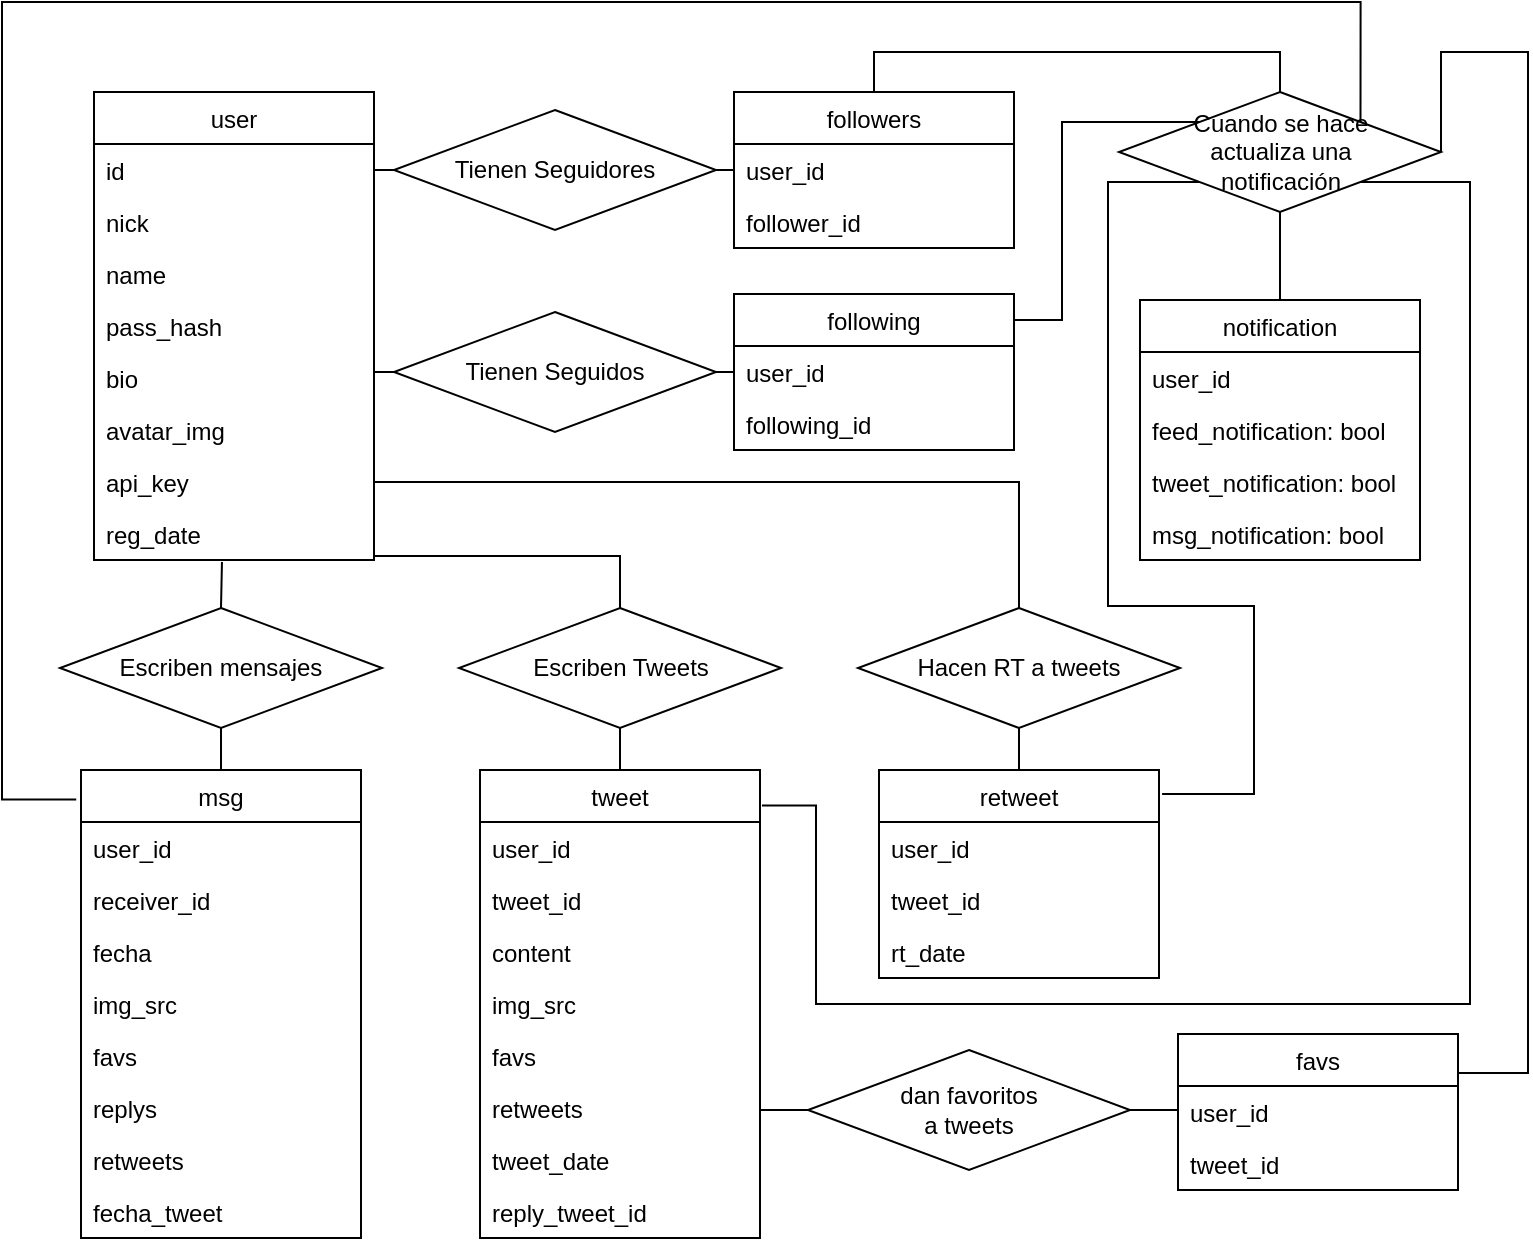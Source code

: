 <mxfile version="14.4.7" type="device"><diagram id="C5RBs43oDa-KdzZeNtuy" name="Page-1"><mxGraphModel dx="1231" dy="746" grid="0" gridSize="10" guides="1" tooltips="1" connect="1" arrows="1" fold="1" page="1" pageScale="1" pageWidth="827" pageHeight="1169" math="0" shadow="0"><root><mxCell id="WIyWlLk6GJQsqaUBKTNV-0"/><mxCell id="WIyWlLk6GJQsqaUBKTNV-1" parent="WIyWlLk6GJQsqaUBKTNV-0"/><mxCell id="veRBiUhJop36qcuO7Tc8-0" value="user" style="swimlane;fontStyle=0;childLayout=stackLayout;horizontal=1;startSize=26;fillColor=none;horizontalStack=0;resizeParent=1;resizeParentMax=0;resizeLast=0;collapsible=1;marginBottom=0;" vertex="1" parent="WIyWlLk6GJQsqaUBKTNV-1"><mxGeometry x="75" y="83" width="140" height="234" as="geometry"/></mxCell><mxCell id="veRBiUhJop36qcuO7Tc8-5" value="id&#10;" style="text;strokeColor=none;fillColor=none;align=left;verticalAlign=top;spacingLeft=4;spacingRight=4;overflow=hidden;rotatable=0;points=[[0,0.5],[1,0.5]];portConstraint=eastwest;" vertex="1" parent="veRBiUhJop36qcuO7Tc8-0"><mxGeometry y="26" width="140" height="26" as="geometry"/></mxCell><mxCell id="veRBiUhJop36qcuO7Tc8-1" value="nick" style="text;strokeColor=none;fillColor=none;align=left;verticalAlign=top;spacingLeft=4;spacingRight=4;overflow=hidden;rotatable=0;points=[[0,0.5],[1,0.5]];portConstraint=eastwest;" vertex="1" parent="veRBiUhJop36qcuO7Tc8-0"><mxGeometry y="52" width="140" height="26" as="geometry"/></mxCell><mxCell id="veRBiUhJop36qcuO7Tc8-2" value="name" style="text;strokeColor=none;fillColor=none;align=left;verticalAlign=top;spacingLeft=4;spacingRight=4;overflow=hidden;rotatable=0;points=[[0,0.5],[1,0.5]];portConstraint=eastwest;" vertex="1" parent="veRBiUhJop36qcuO7Tc8-0"><mxGeometry y="78" width="140" height="26" as="geometry"/></mxCell><mxCell id="veRBiUhJop36qcuO7Tc8-3" value="pass_hash" style="text;strokeColor=none;fillColor=none;align=left;verticalAlign=top;spacingLeft=4;spacingRight=4;overflow=hidden;rotatable=0;points=[[0,0.5],[1,0.5]];portConstraint=eastwest;" vertex="1" parent="veRBiUhJop36qcuO7Tc8-0"><mxGeometry y="104" width="140" height="26" as="geometry"/></mxCell><mxCell id="veRBiUhJop36qcuO7Tc8-78" value="bio" style="text;strokeColor=none;fillColor=none;align=left;verticalAlign=top;spacingLeft=4;spacingRight=4;overflow=hidden;rotatable=0;points=[[0,0.5],[1,0.5]];portConstraint=eastwest;" vertex="1" parent="veRBiUhJop36qcuO7Tc8-0"><mxGeometry y="130" width="140" height="26" as="geometry"/></mxCell><mxCell id="veRBiUhJop36qcuO7Tc8-13" value="avatar_img&#10;" style="text;strokeColor=none;fillColor=none;align=left;verticalAlign=top;spacingLeft=4;spacingRight=4;overflow=hidden;rotatable=0;points=[[0,0.5],[1,0.5]];portConstraint=eastwest;" vertex="1" parent="veRBiUhJop36qcuO7Tc8-0"><mxGeometry y="156" width="140" height="26" as="geometry"/></mxCell><mxCell id="veRBiUhJop36qcuO7Tc8-4" value="api_key&#10;" style="text;strokeColor=none;fillColor=none;align=left;verticalAlign=top;spacingLeft=4;spacingRight=4;overflow=hidden;rotatable=0;points=[[0,0.5],[1,0.5]];portConstraint=eastwest;" vertex="1" parent="veRBiUhJop36qcuO7Tc8-0"><mxGeometry y="182" width="140" height="26" as="geometry"/></mxCell><mxCell id="veRBiUhJop36qcuO7Tc8-12" value="reg_date&#10;" style="text;strokeColor=none;fillColor=none;align=left;verticalAlign=top;spacingLeft=4;spacingRight=4;overflow=hidden;rotatable=0;points=[[0,0.5],[1,0.5]];portConstraint=eastwest;" vertex="1" parent="veRBiUhJop36qcuO7Tc8-0"><mxGeometry y="208" width="140" height="26" as="geometry"/></mxCell><mxCell id="veRBiUhJop36qcuO7Tc8-14" value="followers" style="swimlane;fontStyle=0;childLayout=stackLayout;horizontal=1;startSize=26;fillColor=none;horizontalStack=0;resizeParent=1;resizeParentMax=0;resizeLast=0;collapsible=1;marginBottom=0;" vertex="1" parent="WIyWlLk6GJQsqaUBKTNV-1"><mxGeometry x="395" y="83" width="140" height="78" as="geometry"/></mxCell><mxCell id="veRBiUhJop36qcuO7Tc8-15" value="user_id" style="text;strokeColor=none;fillColor=none;align=left;verticalAlign=top;spacingLeft=4;spacingRight=4;overflow=hidden;rotatable=0;points=[[0,0.5],[1,0.5]];portConstraint=eastwest;" vertex="1" parent="veRBiUhJop36qcuO7Tc8-14"><mxGeometry y="26" width="140" height="26" as="geometry"/></mxCell><mxCell id="veRBiUhJop36qcuO7Tc8-16" value="follower_id" style="text;strokeColor=none;fillColor=none;align=left;verticalAlign=top;spacingLeft=4;spacingRight=4;overflow=hidden;rotatable=0;points=[[0,0.5],[1,0.5]];portConstraint=eastwest;" vertex="1" parent="veRBiUhJop36qcuO7Tc8-14"><mxGeometry y="52" width="140" height="26" as="geometry"/></mxCell><mxCell id="veRBiUhJop36qcuO7Tc8-22" value="following" style="swimlane;fontStyle=0;childLayout=stackLayout;horizontal=1;startSize=26;fillColor=none;horizontalStack=0;resizeParent=1;resizeParentMax=0;resizeLast=0;collapsible=1;marginBottom=0;" vertex="1" parent="WIyWlLk6GJQsqaUBKTNV-1"><mxGeometry x="395" y="184" width="140" height="78" as="geometry"/></mxCell><mxCell id="veRBiUhJop36qcuO7Tc8-23" value="user_id" style="text;strokeColor=none;fillColor=none;align=left;verticalAlign=top;spacingLeft=4;spacingRight=4;overflow=hidden;rotatable=0;points=[[0,0.5],[1,0.5]];portConstraint=eastwest;" vertex="1" parent="veRBiUhJop36qcuO7Tc8-22"><mxGeometry y="26" width="140" height="26" as="geometry"/></mxCell><mxCell id="veRBiUhJop36qcuO7Tc8-24" value="following_id" style="text;strokeColor=none;fillColor=none;align=left;verticalAlign=top;spacingLeft=4;spacingRight=4;overflow=hidden;rotatable=0;points=[[0,0.5],[1,0.5]];portConstraint=eastwest;" vertex="1" parent="veRBiUhJop36qcuO7Tc8-22"><mxGeometry y="52" width="140" height="26" as="geometry"/></mxCell><mxCell id="veRBiUhJop36qcuO7Tc8-25" value="tweet" style="swimlane;fontStyle=0;childLayout=stackLayout;horizontal=1;startSize=26;fillColor=none;horizontalStack=0;resizeParent=1;resizeParentMax=0;resizeLast=0;collapsible=1;marginBottom=0;" vertex="1" parent="WIyWlLk6GJQsqaUBKTNV-1"><mxGeometry x="268" y="422" width="140" height="234" as="geometry"/></mxCell><mxCell id="veRBiUhJop36qcuO7Tc8-26" value="user_id" style="text;strokeColor=none;fillColor=none;align=left;verticalAlign=top;spacingLeft=4;spacingRight=4;overflow=hidden;rotatable=0;points=[[0,0.5],[1,0.5]];portConstraint=eastwest;" vertex="1" parent="veRBiUhJop36qcuO7Tc8-25"><mxGeometry y="26" width="140" height="26" as="geometry"/></mxCell><mxCell id="veRBiUhJop36qcuO7Tc8-27" value="tweet_id" style="text;strokeColor=none;fillColor=none;align=left;verticalAlign=top;spacingLeft=4;spacingRight=4;overflow=hidden;rotatable=0;points=[[0,0.5],[1,0.5]];portConstraint=eastwest;" vertex="1" parent="veRBiUhJop36qcuO7Tc8-25"><mxGeometry y="52" width="140" height="26" as="geometry"/></mxCell><mxCell id="veRBiUhJop36qcuO7Tc8-28" value="content" style="text;strokeColor=none;fillColor=none;align=left;verticalAlign=top;spacingLeft=4;spacingRight=4;overflow=hidden;rotatable=0;points=[[0,0.5],[1,0.5]];portConstraint=eastwest;" vertex="1" parent="veRBiUhJop36qcuO7Tc8-25"><mxGeometry y="78" width="140" height="26" as="geometry"/></mxCell><mxCell id="veRBiUhJop36qcuO7Tc8-29" value="img_src" style="text;strokeColor=none;fillColor=none;align=left;verticalAlign=top;spacingLeft=4;spacingRight=4;overflow=hidden;rotatable=0;points=[[0,0.5],[1,0.5]];portConstraint=eastwest;" vertex="1" parent="veRBiUhJop36qcuO7Tc8-25"><mxGeometry y="104" width="140" height="26" as="geometry"/></mxCell><mxCell id="veRBiUhJop36qcuO7Tc8-30" value="favs" style="text;strokeColor=none;fillColor=none;align=left;verticalAlign=top;spacingLeft=4;spacingRight=4;overflow=hidden;rotatable=0;points=[[0,0.5],[1,0.5]];portConstraint=eastwest;" vertex="1" parent="veRBiUhJop36qcuO7Tc8-25"><mxGeometry y="130" width="140" height="26" as="geometry"/></mxCell><mxCell id="veRBiUhJop36qcuO7Tc8-32" value="retweets" style="text;strokeColor=none;fillColor=none;align=left;verticalAlign=top;spacingLeft=4;spacingRight=4;overflow=hidden;rotatable=0;points=[[0,0.5],[1,0.5]];portConstraint=eastwest;" vertex="1" parent="veRBiUhJop36qcuO7Tc8-25"><mxGeometry y="156" width="140" height="26" as="geometry"/></mxCell><mxCell id="veRBiUhJop36qcuO7Tc8-49" value="tweet_date" style="text;strokeColor=none;fillColor=none;align=left;verticalAlign=top;spacingLeft=4;spacingRight=4;overflow=hidden;rotatable=0;points=[[0,0.5],[1,0.5]];portConstraint=eastwest;" vertex="1" parent="veRBiUhJop36qcuO7Tc8-25"><mxGeometry y="182" width="140" height="26" as="geometry"/></mxCell><mxCell id="veRBiUhJop36qcuO7Tc8-31" value="reply_tweet_id" style="text;strokeColor=none;fillColor=none;align=left;verticalAlign=top;spacingLeft=4;spacingRight=4;overflow=hidden;rotatable=0;points=[[0,0.5],[1,0.5]];portConstraint=eastwest;" vertex="1" parent="veRBiUhJop36qcuO7Tc8-25"><mxGeometry y="208" width="140" height="26" as="geometry"/></mxCell><mxCell id="veRBiUhJop36qcuO7Tc8-41" value="retweet" style="swimlane;fontStyle=0;childLayout=stackLayout;horizontal=1;startSize=26;fillColor=none;horizontalStack=0;resizeParent=1;resizeParentMax=0;resizeLast=0;collapsible=1;marginBottom=0;" vertex="1" parent="WIyWlLk6GJQsqaUBKTNV-1"><mxGeometry x="467.5" y="422" width="140" height="104" as="geometry"/></mxCell><mxCell id="veRBiUhJop36qcuO7Tc8-42" value="user_id" style="text;strokeColor=none;fillColor=none;align=left;verticalAlign=top;spacingLeft=4;spacingRight=4;overflow=hidden;rotatable=0;points=[[0,0.5],[1,0.5]];portConstraint=eastwest;" vertex="1" parent="veRBiUhJop36qcuO7Tc8-41"><mxGeometry y="26" width="140" height="26" as="geometry"/></mxCell><mxCell id="veRBiUhJop36qcuO7Tc8-43" value="tweet_id" style="text;strokeColor=none;fillColor=none;align=left;verticalAlign=top;spacingLeft=4;spacingRight=4;overflow=hidden;rotatable=0;points=[[0,0.5],[1,0.5]];portConstraint=eastwest;" vertex="1" parent="veRBiUhJop36qcuO7Tc8-41"><mxGeometry y="52" width="140" height="26" as="geometry"/></mxCell><mxCell id="veRBiUhJop36qcuO7Tc8-44" value="rt_date" style="text;strokeColor=none;fillColor=none;align=left;verticalAlign=top;spacingLeft=4;spacingRight=4;overflow=hidden;rotatable=0;points=[[0,0.5],[1,0.5]];portConstraint=eastwest;" vertex="1" parent="veRBiUhJop36qcuO7Tc8-41"><mxGeometry y="78" width="140" height="26" as="geometry"/></mxCell><mxCell id="veRBiUhJop36qcuO7Tc8-50" value="favs" style="swimlane;fontStyle=0;childLayout=stackLayout;horizontal=1;startSize=26;fillColor=none;horizontalStack=0;resizeParent=1;resizeParentMax=0;resizeLast=0;collapsible=1;marginBottom=0;" vertex="1" parent="WIyWlLk6GJQsqaUBKTNV-1"><mxGeometry x="617" y="554" width="140" height="78" as="geometry"/></mxCell><mxCell id="veRBiUhJop36qcuO7Tc8-51" value="user_id" style="text;strokeColor=none;fillColor=none;align=left;verticalAlign=top;spacingLeft=4;spacingRight=4;overflow=hidden;rotatable=0;points=[[0,0.5],[1,0.5]];portConstraint=eastwest;" vertex="1" parent="veRBiUhJop36qcuO7Tc8-50"><mxGeometry y="26" width="140" height="26" as="geometry"/></mxCell><mxCell id="veRBiUhJop36qcuO7Tc8-52" value="tweet_id" style="text;strokeColor=none;fillColor=none;align=left;verticalAlign=top;spacingLeft=4;spacingRight=4;overflow=hidden;rotatable=0;points=[[0,0.5],[1,0.5]];portConstraint=eastwest;" vertex="1" parent="veRBiUhJop36qcuO7Tc8-50"><mxGeometry y="52" width="140" height="26" as="geometry"/></mxCell><mxCell id="veRBiUhJop36qcuO7Tc8-69" value="msg" style="swimlane;fontStyle=0;childLayout=stackLayout;horizontal=1;startSize=26;fillColor=none;horizontalStack=0;resizeParent=1;resizeParentMax=0;resizeLast=0;collapsible=1;marginBottom=0;" vertex="1" parent="WIyWlLk6GJQsqaUBKTNV-1"><mxGeometry x="68.5" y="422" width="140" height="234" as="geometry"/></mxCell><mxCell id="veRBiUhJop36qcuO7Tc8-70" value="user_id" style="text;strokeColor=none;fillColor=none;align=left;verticalAlign=top;spacingLeft=4;spacingRight=4;overflow=hidden;rotatable=0;points=[[0,0.5],[1,0.5]];portConstraint=eastwest;" vertex="1" parent="veRBiUhJop36qcuO7Tc8-69"><mxGeometry y="26" width="140" height="26" as="geometry"/></mxCell><mxCell id="veRBiUhJop36qcuO7Tc8-71" value="receiver_id" style="text;strokeColor=none;fillColor=none;align=left;verticalAlign=top;spacingLeft=4;spacingRight=4;overflow=hidden;rotatable=0;points=[[0,0.5],[1,0.5]];portConstraint=eastwest;" vertex="1" parent="veRBiUhJop36qcuO7Tc8-69"><mxGeometry y="52" width="140" height="26" as="geometry"/></mxCell><mxCell id="veRBiUhJop36qcuO7Tc8-72" value="fecha" style="text;strokeColor=none;fillColor=none;align=left;verticalAlign=top;spacingLeft=4;spacingRight=4;overflow=hidden;rotatable=0;points=[[0,0.5],[1,0.5]];portConstraint=eastwest;" vertex="1" parent="veRBiUhJop36qcuO7Tc8-69"><mxGeometry y="78" width="140" height="26" as="geometry"/></mxCell><mxCell id="veRBiUhJop36qcuO7Tc8-73" value="img_src" style="text;strokeColor=none;fillColor=none;align=left;verticalAlign=top;spacingLeft=4;spacingRight=4;overflow=hidden;rotatable=0;points=[[0,0.5],[1,0.5]];portConstraint=eastwest;" vertex="1" parent="veRBiUhJop36qcuO7Tc8-69"><mxGeometry y="104" width="140" height="26" as="geometry"/></mxCell><mxCell id="veRBiUhJop36qcuO7Tc8-74" value="favs" style="text;strokeColor=none;fillColor=none;align=left;verticalAlign=top;spacingLeft=4;spacingRight=4;overflow=hidden;rotatable=0;points=[[0,0.5],[1,0.5]];portConstraint=eastwest;" vertex="1" parent="veRBiUhJop36qcuO7Tc8-69"><mxGeometry y="130" width="140" height="26" as="geometry"/></mxCell><mxCell id="veRBiUhJop36qcuO7Tc8-75" value="replys" style="text;strokeColor=none;fillColor=none;align=left;verticalAlign=top;spacingLeft=4;spacingRight=4;overflow=hidden;rotatable=0;points=[[0,0.5],[1,0.5]];portConstraint=eastwest;" vertex="1" parent="veRBiUhJop36qcuO7Tc8-69"><mxGeometry y="156" width="140" height="26" as="geometry"/></mxCell><mxCell id="veRBiUhJop36qcuO7Tc8-76" value="retweets" style="text;strokeColor=none;fillColor=none;align=left;verticalAlign=top;spacingLeft=4;spacingRight=4;overflow=hidden;rotatable=0;points=[[0,0.5],[1,0.5]];portConstraint=eastwest;" vertex="1" parent="veRBiUhJop36qcuO7Tc8-69"><mxGeometry y="182" width="140" height="26" as="geometry"/></mxCell><mxCell id="veRBiUhJop36qcuO7Tc8-77" value="fecha_tweet" style="text;strokeColor=none;fillColor=none;align=left;verticalAlign=top;spacingLeft=4;spacingRight=4;overflow=hidden;rotatable=0;points=[[0,0.5],[1,0.5]];portConstraint=eastwest;" vertex="1" parent="veRBiUhJop36qcuO7Tc8-69"><mxGeometry y="208" width="140" height="26" as="geometry"/></mxCell><mxCell id="veRBiUhJop36qcuO7Tc8-79" value="notification" style="swimlane;fontStyle=0;childLayout=stackLayout;horizontal=1;startSize=26;fillColor=none;horizontalStack=0;resizeParent=1;resizeParentMax=0;resizeLast=0;collapsible=1;marginBottom=0;" vertex="1" parent="WIyWlLk6GJQsqaUBKTNV-1"><mxGeometry x="598" y="187" width="140" height="130" as="geometry"/></mxCell><mxCell id="veRBiUhJop36qcuO7Tc8-80" value="user_id" style="text;strokeColor=none;fillColor=none;align=left;verticalAlign=top;spacingLeft=4;spacingRight=4;overflow=hidden;rotatable=0;points=[[0,0.5],[1,0.5]];portConstraint=eastwest;" vertex="1" parent="veRBiUhJop36qcuO7Tc8-79"><mxGeometry y="26" width="140" height="26" as="geometry"/></mxCell><mxCell id="veRBiUhJop36qcuO7Tc8-81" value="feed_notification: bool" style="text;strokeColor=none;fillColor=none;align=left;verticalAlign=top;spacingLeft=4;spacingRight=4;overflow=hidden;rotatable=0;points=[[0,0.5],[1,0.5]];portConstraint=eastwest;" vertex="1" parent="veRBiUhJop36qcuO7Tc8-79"><mxGeometry y="52" width="140" height="26" as="geometry"/></mxCell><mxCell id="veRBiUhJop36qcuO7Tc8-83" value="tweet_notification: bool" style="text;strokeColor=none;fillColor=none;align=left;verticalAlign=top;spacingLeft=4;spacingRight=4;overflow=hidden;rotatable=0;points=[[0,0.5],[1,0.5]];portConstraint=eastwest;" vertex="1" parent="veRBiUhJop36qcuO7Tc8-79"><mxGeometry y="78" width="140" height="26" as="geometry"/></mxCell><mxCell id="veRBiUhJop36qcuO7Tc8-82" value="msg_notification: bool" style="text;strokeColor=none;fillColor=none;align=left;verticalAlign=top;spacingLeft=4;spacingRight=4;overflow=hidden;rotatable=0;points=[[0,0.5],[1,0.5]];portConstraint=eastwest;" vertex="1" parent="veRBiUhJop36qcuO7Tc8-79"><mxGeometry y="104" width="140" height="26" as="geometry"/></mxCell><mxCell id="veRBiUhJop36qcuO7Tc8-85" style="edgeStyle=orthogonalEdgeStyle;rounded=0;orthogonalLoop=1;jettySize=auto;html=1;exitX=1;exitY=0.5;exitDx=0;exitDy=0;entryX=0;entryY=0.5;entryDx=0;entryDy=0;endArrow=none;endFill=0;" edge="1" parent="WIyWlLk6GJQsqaUBKTNV-1" source="veRBiUhJop36qcuO7Tc8-84" target="veRBiUhJop36qcuO7Tc8-15"><mxGeometry relative="1" as="geometry"/></mxCell><mxCell id="veRBiUhJop36qcuO7Tc8-86" style="edgeStyle=orthogonalEdgeStyle;rounded=0;orthogonalLoop=1;jettySize=auto;html=1;exitX=0;exitY=0.5;exitDx=0;exitDy=0;endArrow=none;endFill=0;" edge="1" parent="WIyWlLk6GJQsqaUBKTNV-1" source="veRBiUhJop36qcuO7Tc8-84"><mxGeometry relative="1" as="geometry"><mxPoint x="215" y="122" as="targetPoint"/></mxGeometry></mxCell><mxCell id="veRBiUhJop36qcuO7Tc8-84" value="Tienen Seguidores" style="rhombus;whiteSpace=wrap;html=1;" vertex="1" parent="WIyWlLk6GJQsqaUBKTNV-1"><mxGeometry x="225" y="92" width="161" height="60" as="geometry"/></mxCell><mxCell id="veRBiUhJop36qcuO7Tc8-88" style="edgeStyle=orthogonalEdgeStyle;rounded=0;orthogonalLoop=1;jettySize=auto;html=1;exitX=1;exitY=0.5;exitDx=0;exitDy=0;entryX=0;entryY=0.5;entryDx=0;entryDy=0;endArrow=none;endFill=0;" edge="1" parent="WIyWlLk6GJQsqaUBKTNV-1" source="veRBiUhJop36qcuO7Tc8-87" target="veRBiUhJop36qcuO7Tc8-23"><mxGeometry relative="1" as="geometry"/></mxCell><mxCell id="veRBiUhJop36qcuO7Tc8-90" style="edgeStyle=orthogonalEdgeStyle;rounded=0;orthogonalLoop=1;jettySize=auto;html=1;exitX=0;exitY=0.5;exitDx=0;exitDy=0;entryX=1;entryY=0.5;entryDx=0;entryDy=0;endArrow=none;endFill=0;" edge="1" parent="WIyWlLk6GJQsqaUBKTNV-1" source="veRBiUhJop36qcuO7Tc8-87" target="veRBiUhJop36qcuO7Tc8-78"><mxGeometry relative="1" as="geometry"/></mxCell><mxCell id="veRBiUhJop36qcuO7Tc8-87" value="Tienen Seguidos" style="rhombus;whiteSpace=wrap;html=1;" vertex="1" parent="WIyWlLk6GJQsqaUBKTNV-1"><mxGeometry x="225" y="193" width="161" height="60" as="geometry"/></mxCell><mxCell id="veRBiUhJop36qcuO7Tc8-93" style="edgeStyle=orthogonalEdgeStyle;rounded=0;orthogonalLoop=1;jettySize=auto;html=1;exitX=0.5;exitY=1;exitDx=0;exitDy=0;entryX=0.5;entryY=0;entryDx=0;entryDy=0;endArrow=none;endFill=0;strokeColor=#000000;" edge="1" parent="WIyWlLk6GJQsqaUBKTNV-1" source="veRBiUhJop36qcuO7Tc8-91" target="veRBiUhJop36qcuO7Tc8-69"><mxGeometry relative="1" as="geometry"/></mxCell><mxCell id="veRBiUhJop36qcuO7Tc8-94" style="edgeStyle=orthogonalEdgeStyle;rounded=0;orthogonalLoop=1;jettySize=auto;html=1;exitX=0.5;exitY=0;exitDx=0;exitDy=0;entryX=0.457;entryY=1.038;entryDx=0;entryDy=0;entryPerimeter=0;endArrow=none;endFill=0;strokeColor=#000000;" edge="1" parent="WIyWlLk6GJQsqaUBKTNV-1" source="veRBiUhJop36qcuO7Tc8-91" target="veRBiUhJop36qcuO7Tc8-12"><mxGeometry relative="1" as="geometry"/></mxCell><mxCell id="veRBiUhJop36qcuO7Tc8-91" value="Escriben mensajes" style="rhombus;whiteSpace=wrap;html=1;" vertex="1" parent="WIyWlLk6GJQsqaUBKTNV-1"><mxGeometry x="58" y="341" width="161" height="60" as="geometry"/></mxCell><mxCell id="veRBiUhJop36qcuO7Tc8-96" style="edgeStyle=orthogonalEdgeStyle;rounded=0;orthogonalLoop=1;jettySize=auto;html=1;exitX=0.5;exitY=0;exitDx=0;exitDy=0;endArrow=none;endFill=0;strokeColor=#000000;" edge="1" parent="WIyWlLk6GJQsqaUBKTNV-1" source="veRBiUhJop36qcuO7Tc8-95"><mxGeometry relative="1" as="geometry"><mxPoint x="215" y="315" as="targetPoint"/><Array as="points"><mxPoint x="338" y="315"/><mxPoint x="215" y="315"/></Array></mxGeometry></mxCell><mxCell id="veRBiUhJop36qcuO7Tc8-97" style="edgeStyle=orthogonalEdgeStyle;rounded=0;orthogonalLoop=1;jettySize=auto;html=1;exitX=0.5;exitY=1;exitDx=0;exitDy=0;entryX=0.5;entryY=0;entryDx=0;entryDy=0;endArrow=none;endFill=0;strokeColor=#000000;" edge="1" parent="WIyWlLk6GJQsqaUBKTNV-1" source="veRBiUhJop36qcuO7Tc8-95" target="veRBiUhJop36qcuO7Tc8-25"><mxGeometry relative="1" as="geometry"/></mxCell><mxCell id="veRBiUhJop36qcuO7Tc8-95" value="Escriben Tweets" style="rhombus;whiteSpace=wrap;html=1;" vertex="1" parent="WIyWlLk6GJQsqaUBKTNV-1"><mxGeometry x="257.5" y="341" width="161" height="60" as="geometry"/></mxCell><mxCell id="veRBiUhJop36qcuO7Tc8-100" style="edgeStyle=orthogonalEdgeStyle;rounded=0;orthogonalLoop=1;jettySize=auto;html=1;exitX=0.5;exitY=1;exitDx=0;exitDy=0;entryX=0.5;entryY=0;entryDx=0;entryDy=0;endArrow=none;endFill=0;strokeColor=#000000;" edge="1" parent="WIyWlLk6GJQsqaUBKTNV-1" source="veRBiUhJop36qcuO7Tc8-98" target="veRBiUhJop36qcuO7Tc8-41"><mxGeometry relative="1" as="geometry"/></mxCell><mxCell id="veRBiUhJop36qcuO7Tc8-101" style="edgeStyle=orthogonalEdgeStyle;rounded=0;orthogonalLoop=1;jettySize=auto;html=1;exitX=0.5;exitY=0;exitDx=0;exitDy=0;entryX=1;entryY=0.5;entryDx=0;entryDy=0;endArrow=none;endFill=0;strokeColor=#000000;" edge="1" parent="WIyWlLk6GJQsqaUBKTNV-1" source="veRBiUhJop36qcuO7Tc8-98" target="veRBiUhJop36qcuO7Tc8-4"><mxGeometry relative="1" as="geometry"/></mxCell><mxCell id="veRBiUhJop36qcuO7Tc8-98" value="Hacen RT a tweets" style="rhombus;whiteSpace=wrap;html=1;" vertex="1" parent="WIyWlLk6GJQsqaUBKTNV-1"><mxGeometry x="457" y="341" width="161" height="60" as="geometry"/></mxCell><mxCell id="veRBiUhJop36qcuO7Tc8-102" style="edgeStyle=orthogonalEdgeStyle;rounded=0;orthogonalLoop=1;jettySize=auto;html=1;exitX=1;exitY=0.5;exitDx=0;exitDy=0;entryX=0;entryY=0.5;entryDx=0;entryDy=0;endArrow=none;endFill=0;strokeColor=#000000;" edge="1" parent="WIyWlLk6GJQsqaUBKTNV-1" source="veRBiUhJop36qcuO7Tc8-99" target="veRBiUhJop36qcuO7Tc8-51"><mxGeometry relative="1" as="geometry"/></mxCell><mxCell id="veRBiUhJop36qcuO7Tc8-103" style="edgeStyle=orthogonalEdgeStyle;rounded=0;orthogonalLoop=1;jettySize=auto;html=1;exitX=0;exitY=0.5;exitDx=0;exitDy=0;entryX=1;entryY=0.5;entryDx=0;entryDy=0;endArrow=none;endFill=0;strokeColor=#000000;" edge="1" parent="WIyWlLk6GJQsqaUBKTNV-1" source="veRBiUhJop36qcuO7Tc8-99" target="veRBiUhJop36qcuO7Tc8-32"><mxGeometry relative="1" as="geometry"/></mxCell><mxCell id="veRBiUhJop36qcuO7Tc8-99" value="dan favoritos&lt;br&gt;a tweets" style="rhombus;whiteSpace=wrap;html=1;" vertex="1" parent="WIyWlLk6GJQsqaUBKTNV-1"><mxGeometry x="432" y="562" width="161" height="60" as="geometry"/></mxCell><mxCell id="veRBiUhJop36qcuO7Tc8-105" style="edgeStyle=orthogonalEdgeStyle;rounded=0;orthogonalLoop=1;jettySize=auto;html=1;exitX=0.5;exitY=1;exitDx=0;exitDy=0;entryX=0.5;entryY=0;entryDx=0;entryDy=0;endArrow=none;endFill=0;strokeColor=#000000;" edge="1" parent="WIyWlLk6GJQsqaUBKTNV-1" source="veRBiUhJop36qcuO7Tc8-104" target="veRBiUhJop36qcuO7Tc8-79"><mxGeometry relative="1" as="geometry"/></mxCell><mxCell id="veRBiUhJop36qcuO7Tc8-106" style="edgeStyle=orthogonalEdgeStyle;rounded=0;orthogonalLoop=1;jettySize=auto;html=1;exitX=0.5;exitY=0;exitDx=0;exitDy=0;entryX=0.5;entryY=0;entryDx=0;entryDy=0;endArrow=none;endFill=0;strokeColor=#000000;" edge="1" parent="WIyWlLk6GJQsqaUBKTNV-1" source="veRBiUhJop36qcuO7Tc8-104" target="veRBiUhJop36qcuO7Tc8-14"><mxGeometry relative="1" as="geometry"/></mxCell><mxCell id="veRBiUhJop36qcuO7Tc8-107" style="edgeStyle=orthogonalEdgeStyle;rounded=0;orthogonalLoop=1;jettySize=auto;html=1;exitX=0;exitY=0;exitDx=0;exitDy=0;endArrow=none;endFill=0;strokeColor=#000000;" edge="1" parent="WIyWlLk6GJQsqaUBKTNV-1" source="veRBiUhJop36qcuO7Tc8-104"><mxGeometry relative="1" as="geometry"><mxPoint x="535" y="197" as="targetPoint"/><Array as="points"><mxPoint x="559" y="98"/><mxPoint x="559" y="197"/></Array></mxGeometry></mxCell><mxCell id="veRBiUhJop36qcuO7Tc8-108" style="edgeStyle=orthogonalEdgeStyle;rounded=0;orthogonalLoop=1;jettySize=auto;html=1;exitX=1;exitY=0.5;exitDx=0;exitDy=0;entryX=1;entryY=0.25;entryDx=0;entryDy=0;endArrow=none;endFill=0;strokeColor=#000000;" edge="1" parent="WIyWlLk6GJQsqaUBKTNV-1" source="veRBiUhJop36qcuO7Tc8-104" target="veRBiUhJop36qcuO7Tc8-50"><mxGeometry relative="1" as="geometry"><Array as="points"><mxPoint x="748" y="63"/><mxPoint x="792" y="63"/><mxPoint x="792" y="574"/></Array></mxGeometry></mxCell><mxCell id="veRBiUhJop36qcuO7Tc8-109" style="edgeStyle=orthogonalEdgeStyle;rounded=0;orthogonalLoop=1;jettySize=auto;html=1;exitX=0;exitY=1;exitDx=0;exitDy=0;entryX=1.011;entryY=0.115;entryDx=0;entryDy=0;endArrow=none;endFill=0;strokeColor=#000000;entryPerimeter=0;" edge="1" parent="WIyWlLk6GJQsqaUBKTNV-1" source="veRBiUhJop36qcuO7Tc8-104" target="veRBiUhJop36qcuO7Tc8-41"><mxGeometry relative="1" as="geometry"><Array as="points"><mxPoint x="582" y="128"/><mxPoint x="582" y="340"/><mxPoint x="655" y="340"/><mxPoint x="655" y="434"/></Array></mxGeometry></mxCell><mxCell id="veRBiUhJop36qcuO7Tc8-111" style="edgeStyle=orthogonalEdgeStyle;rounded=0;orthogonalLoop=1;jettySize=auto;html=1;exitX=1;exitY=0;exitDx=0;exitDy=0;entryX=-0.017;entryY=0.063;entryDx=0;entryDy=0;endArrow=none;endFill=0;strokeColor=#000000;entryPerimeter=0;" edge="1" parent="WIyWlLk6GJQsqaUBKTNV-1" source="veRBiUhJop36qcuO7Tc8-104" target="veRBiUhJop36qcuO7Tc8-69"><mxGeometry relative="1" as="geometry"><Array as="points"><mxPoint x="708" y="38"/><mxPoint x="29" y="38"/><mxPoint x="29" y="437"/></Array></mxGeometry></mxCell><mxCell id="veRBiUhJop36qcuO7Tc8-112" style="edgeStyle=orthogonalEdgeStyle;rounded=0;orthogonalLoop=1;jettySize=auto;html=1;exitX=1;exitY=1;exitDx=0;exitDy=0;entryX=1.007;entryY=0.076;entryDx=0;entryDy=0;entryPerimeter=0;endArrow=none;endFill=0;strokeColor=#000000;" edge="1" parent="WIyWlLk6GJQsqaUBKTNV-1" source="veRBiUhJop36qcuO7Tc8-104" target="veRBiUhJop36qcuO7Tc8-25"><mxGeometry relative="1" as="geometry"><Array as="points"><mxPoint x="763" y="128"/><mxPoint x="763" y="539"/><mxPoint x="436" y="539"/><mxPoint x="436" y="440"/></Array></mxGeometry></mxCell><mxCell id="veRBiUhJop36qcuO7Tc8-104" value="Cuando se hace&lt;br&gt;actualiza una &lt;br&gt;notificación" style="rhombus;whiteSpace=wrap;html=1;" vertex="1" parent="WIyWlLk6GJQsqaUBKTNV-1"><mxGeometry x="587.5" y="83" width="161" height="60" as="geometry"/></mxCell></root></mxGraphModel></diagram></mxfile>